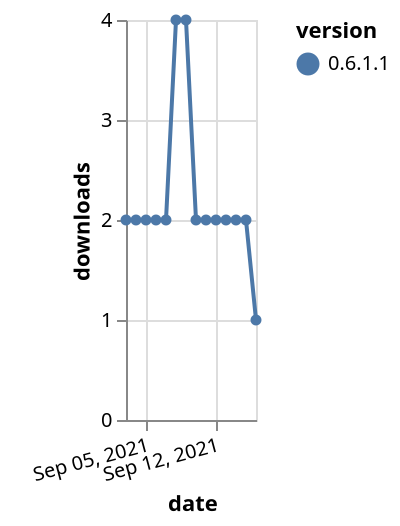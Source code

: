 {"$schema": "https://vega.github.io/schema/vega-lite/v5.json", "description": "A simple bar chart with embedded data.", "data": {"values": [{"date": "2021-09-03", "total": 3238, "delta": 2, "version": "0.6.1.1"}, {"date": "2021-09-04", "total": 3240, "delta": 2, "version": "0.6.1.1"}, {"date": "2021-09-05", "total": 3242, "delta": 2, "version": "0.6.1.1"}, {"date": "2021-09-06", "total": 3244, "delta": 2, "version": "0.6.1.1"}, {"date": "2021-09-07", "total": 3246, "delta": 2, "version": "0.6.1.1"}, {"date": "2021-09-08", "total": 3250, "delta": 4, "version": "0.6.1.1"}, {"date": "2021-09-09", "total": 3254, "delta": 4, "version": "0.6.1.1"}, {"date": "2021-09-10", "total": 3256, "delta": 2, "version": "0.6.1.1"}, {"date": "2021-09-11", "total": 3258, "delta": 2, "version": "0.6.1.1"}, {"date": "2021-09-12", "total": 3260, "delta": 2, "version": "0.6.1.1"}, {"date": "2021-09-13", "total": 3262, "delta": 2, "version": "0.6.1.1"}, {"date": "2021-09-14", "total": 3264, "delta": 2, "version": "0.6.1.1"}, {"date": "2021-09-15", "total": 3266, "delta": 2, "version": "0.6.1.1"}, {"date": "2021-09-16", "total": 3267, "delta": 1, "version": "0.6.1.1"}]}, "width": "container", "mark": {"type": "line", "point": {"filled": true}}, "encoding": {"x": {"field": "date", "type": "temporal", "timeUnit": "yearmonthdate", "title": "date", "axis": {"labelAngle": -15}}, "y": {"field": "delta", "type": "quantitative", "title": "downloads"}, "color": {"field": "version", "type": "nominal"}, "tooltip": {"field": "delta"}}}